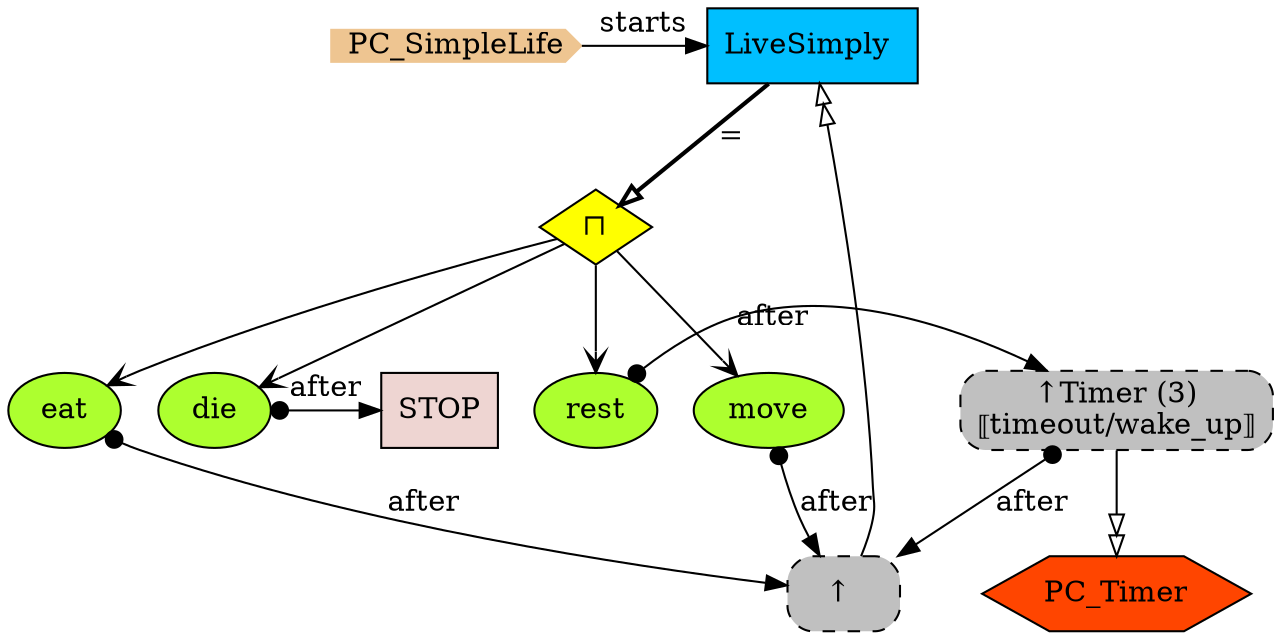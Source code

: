 digraph {
StartN_ [shape = cds,color=burlywood2,style=filled,height=.2,width=.2, label =PC_SimpleLife];
PC_Timer [shape=hexagon,fillcolor=orangered,style=filled,label =PC_Timer];
OpLive [shape=diamond,fillcolor=yellow,style = filled,label="⊓"];
move [shape=ellipse,fillcolor=greenyellow,style = filled,label="move"];
die [shape=ellipse,fillcolor=greenyellow,style = filled,label="die"];
stopLife [shape=box,fillcolor=mistyrose2,style = filled,label="STOP"];
RefTimer [shape=rectangle,fillcolor=gray,style="rounded,filled,dashed",label="↑Timer (3)
⟦timeout/wake_up⟧"];
RefLive [shape=rectangle,fillcolor=gray,style="rounded,filled,dashed",label="↑ "];
rest [shape=ellipse,fillcolor=greenyellow,style = filled,label="rest"];
eat [shape=ellipse,fillcolor=greenyellow,style = filled,label="eat"];
LiveSimply [shape=box,fillcolor=deepskyblue,style = filled,label="LiveSimply "];

{rank=same;stopLife,die}
{rank=same;RefTimer,rest}
{rank=same;LiveSimply,StartN_}

RefTimer->PC_Timer[arrowhead="normalnormal",fillcolor=white,label=" "];
die->stopLife[arrowtail=dot,dir=both,label="after"];
move->RefLive[arrowtail=dot,dir=both,label="after"];
OpLive->die[arrowhead="open"];
OpLive->move[arrowhead="open"];
StartN_->LiveSimply[label="starts"];
LiveSimply->OpLive[arrowhead="onormal",penwidth=2,label="="];
OpLive->eat[arrowhead="open"];
OpLive->rest[arrowhead="open"];
eat->RefLive[arrowtail=dot,dir=both,label="after"];
RefLive->LiveSimply[arrowhead="normalnormal",fillcolor=white,label=" "];
rest->RefTimer[arrowtail=dot,dir=both,label="after"];
RefTimer->RefLive[arrowtail=dot,dir=both,label="after"];
}